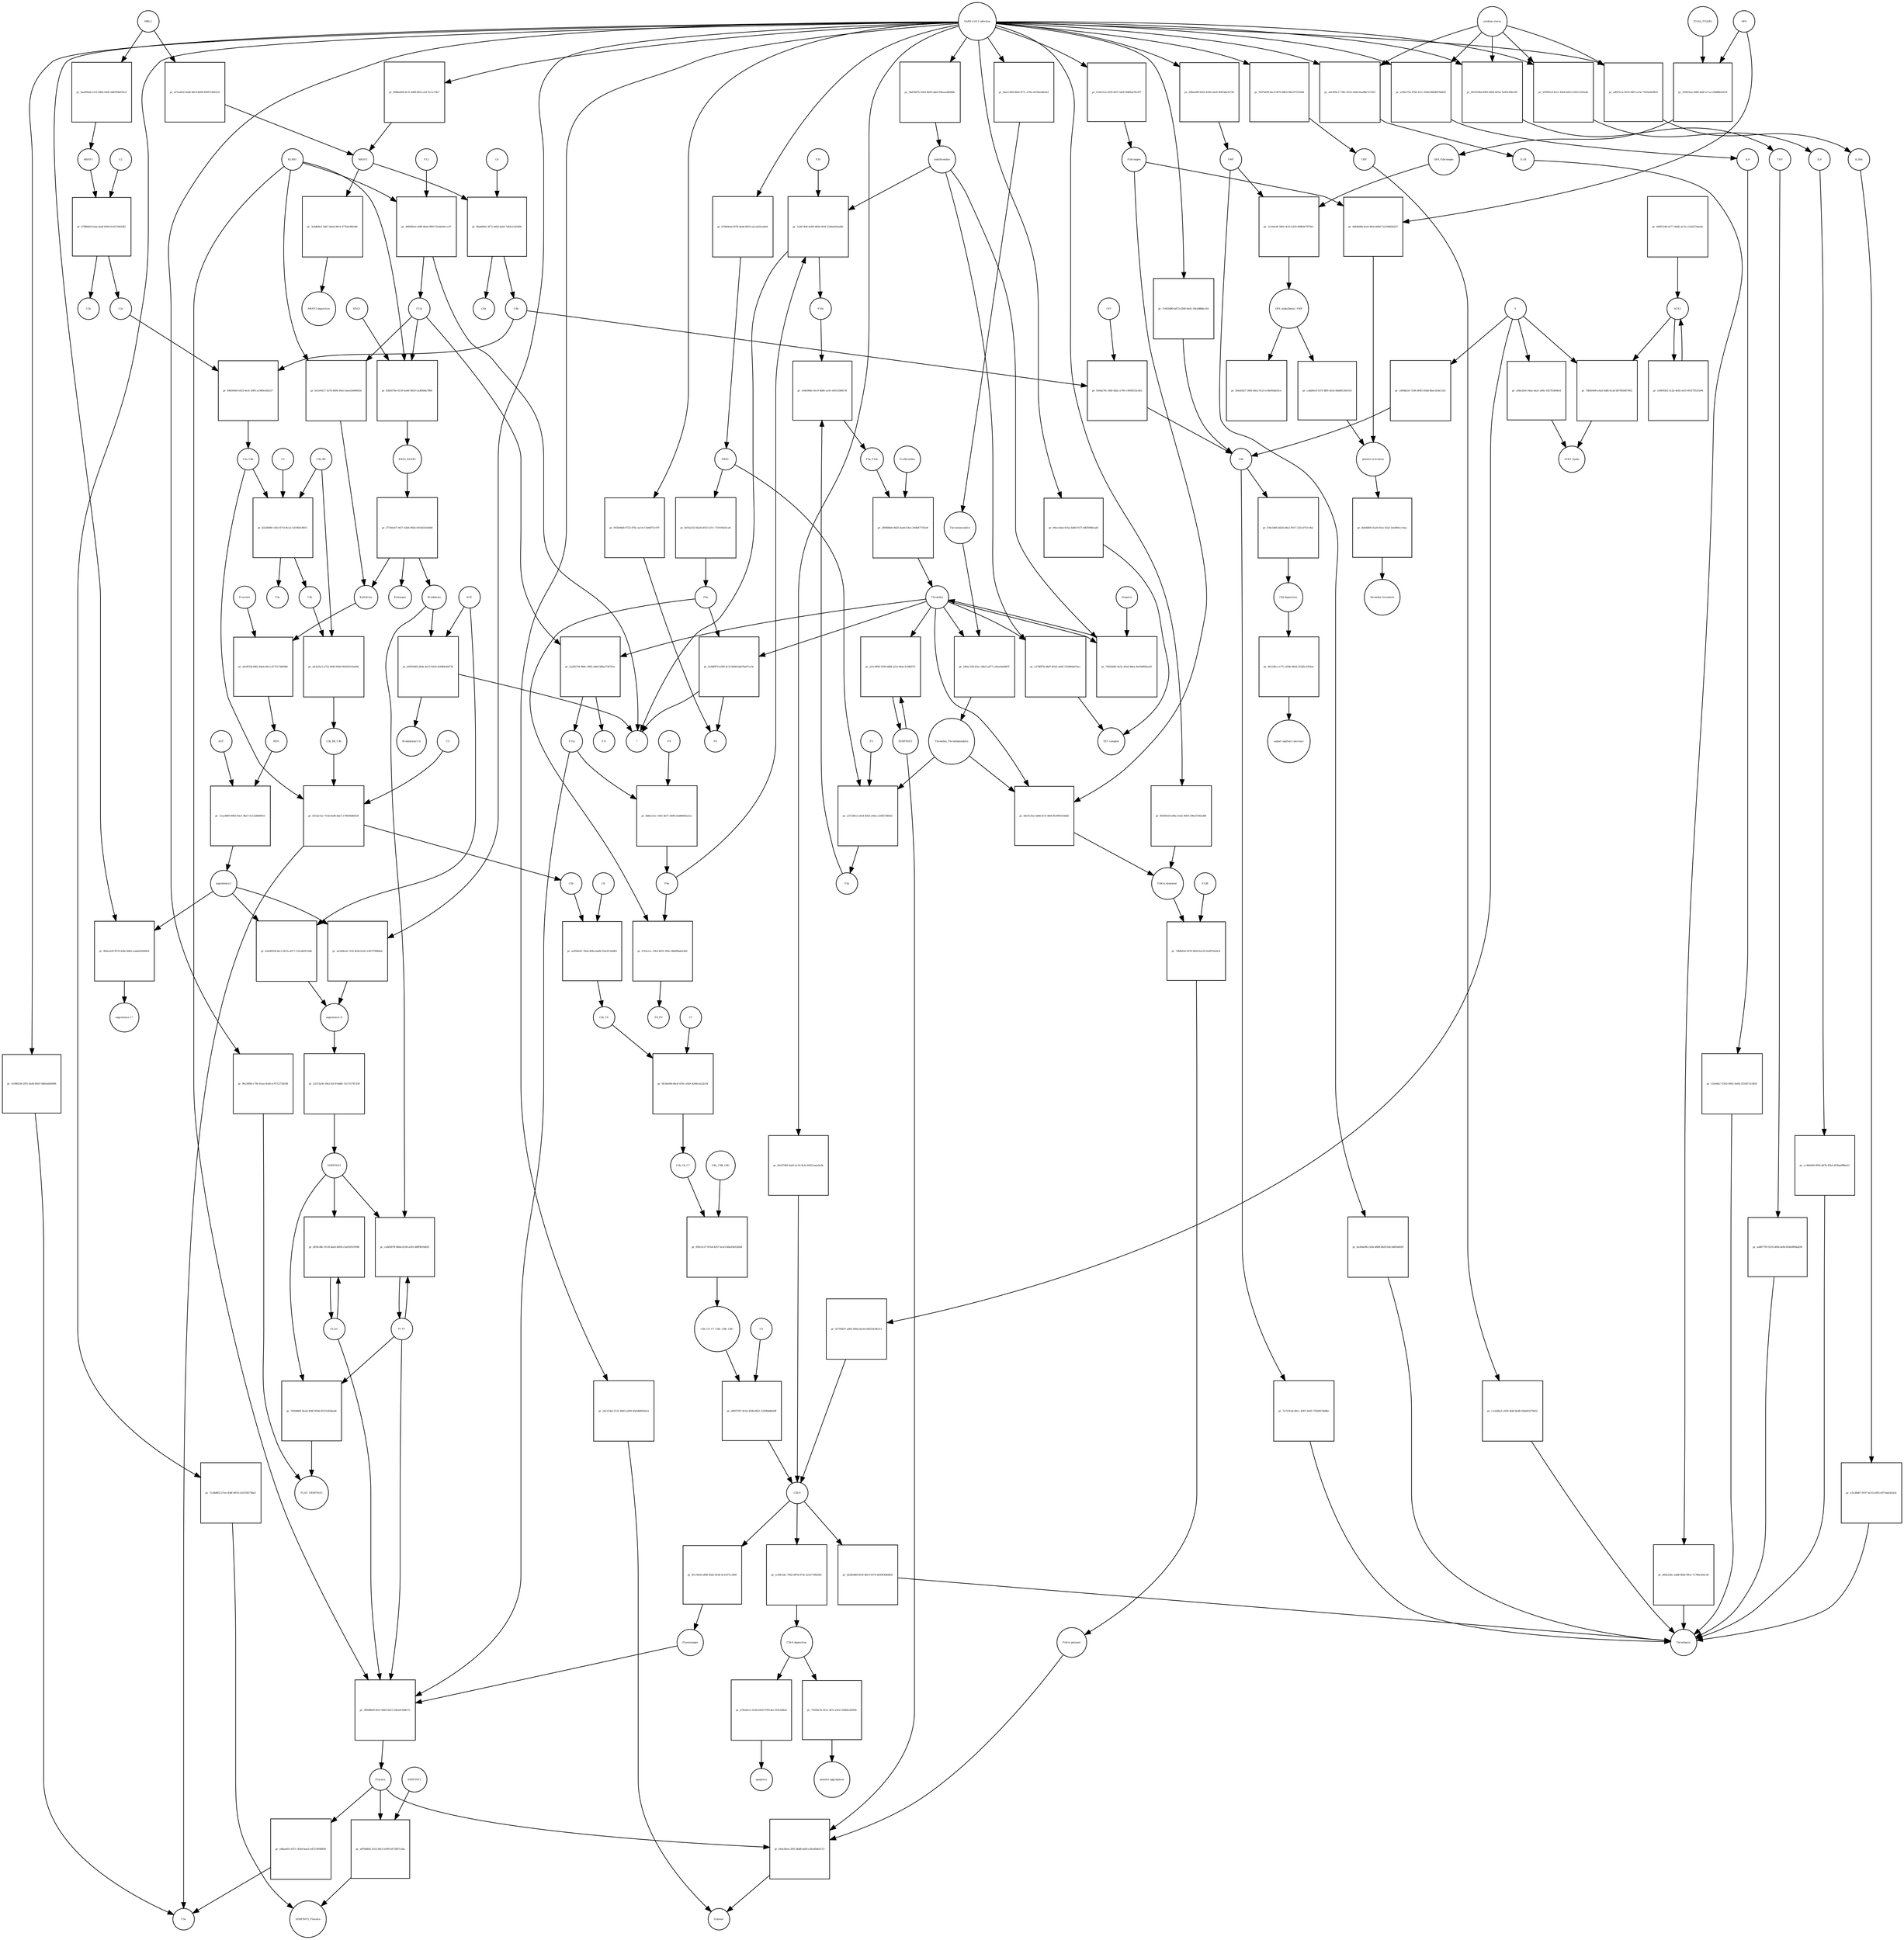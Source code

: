 strict digraph  {
C4b [annotation="", bipartite=0, cls=macromolecule, fontsize=4, label=C4b, shape=circle];
"pr_f9b50440-e033-4e3c-b9f5-a1980e3d5a57" [annotation="", bipartite=1, cls=process, fontsize=4, label="pr_f9b50440-e033-4e3c-b9f5-a1980e3d5a57", shape=square];
C2a [annotation="", bipartite=0, cls=macromolecule, fontsize=4, label=C2a, shape=circle];
C2a_C4b [annotation="", bipartite=0, cls=complex, fontsize=4, label=C2a_C4b, shape=circle];
C3b [annotation="", bipartite=0, cls=macromolecule, fontsize=4, label=C3b, shape=circle];
"pr_afcb25c2-a732-4645-8445-80293510a49d" [annotation="", bipartite=1, cls=process, fontsize=4, label="pr_afcb25c2-a732-4645-8445-80293510a49d", shape=square];
C3b_Bb [annotation="urn_miriam_pubmed_12440962|urn_miriam_brenda_3.4.21.47", bipartite=0, cls=complex, fontsize=4, label=C3b_Bb, shape=circle];
C3b_Bb_C3b [annotation="urn_miriam_pubmed_12440962|urn_miriam_brenda_34.4.21.47", bipartite=0, cls=complex, fontsize=4, label=C3b_Bb_C3b, shape=circle];
"pr_816da70c-f4fd-4d2a-a766-c4906555cd63" [annotation="", bipartite=1, cls=process, fontsize=4, label="pr_816da70c-f4fd-4d2a-a766-c4906555cd63", shape=square];
C4d [annotation="", bipartite=0, cls=macromolecule, fontsize=4, label=C4d, shape=circle];
CFI [annotation="urn_miriam_hgnc_HGNC%3A2771", bipartite=0, cls=macromolecule, fontsize=4, label=CFI, shape=circle];
"pr_93fe3d06-dd26-48e2-9917-232cd741c4b2" [annotation="", bipartite=1, cls=process, fontsize=4, label="pr_93fe3d06-dd26-48e2-9917-232cd741c4b2", shape=square];
"C4d deposition" [annotation="", bipartite=0, cls=phenotype, fontsize=4, label="C4d deposition", shape=circle];
"pr_40134fcc-e77c-454b-962d-255d5c035fea" [annotation="", bipartite=1, cls=process, fontsize=4, label="pr_40134fcc-e77c-454b-962d-255d5c035fea", shape=square];
"septal capillary necrosis" [annotation="", bipartite=0, cls=phenotype, fontsize=4, label="septal capillary necrosis", shape=circle];
"C5b-9" [annotation="", bipartite=0, cls=complex, fontsize=4, label="C5b-9", shape=circle];
"pr_ec94c5dc-7582-487d-873e-221e710929f2" [annotation="", bipartite=1, cls=process, fontsize=4, label="pr_ec94c5dc-7582-487d-873e-221e710929f2", shape=square];
"C5b-9 deposition" [annotation="", bipartite=0, cls=phenotype, fontsize=4, label="C5b-9 deposition", shape=circle];
"SARS-CoV-2 infection" [annotation=urn_miriam_taxonomy_2697049, bipartite=0, cls=phenotype, fontsize=4, label="SARS-CoV-2 infection", shape=circle];
"pr_892f9418-a96e-41de-8005-596c4740a388" [annotation="", bipartite=1, cls=process, fontsize=4, label="pr_892f9418-a96e-41de-8005-596c4740a388", shape=square];
"Fibrin monomer" [annotation="", bipartite=0, cls=macromolecule, fontsize=4, label="Fibrin monomer", shape=circle];
"pr_955b96b8-0723-47bc-ae14-11b64f72c07f" [annotation="", bipartite=1, cls=process, fontsize=4, label="pr_955b96b8-0723-47bc-ae14-11b64f72c07f", shape=square];
F8 [annotation="urn_miriam_hgnc_HGNC%3A3546", bipartite=0, cls=macromolecule, fontsize=4, label=F8, shape=circle];
"pr_3bd7b876-35d3-4b93-abe0-f8eaaa8bd68e" [annotation="", bipartite=1, cls=process, fontsize=4, label="pr_3bd7b876-35d3-4b93-abe0-f8eaaa8bd68e", shape=square];
Antithrombin [annotation="urn_miriam_hgnc_HGNC%3A775", bipartite=0, cls=macromolecule, fontsize=4, label=Antithrombin, shape=circle];
S [annotation="urn_miriam_uniprot_P0DTC2|urn_miriam_uniprot_P59594", bipartite=0, cls=macromolecule, fontsize=4, label=S, shape=circle];
"pr_a58e2fa0-34aa-4a2c-a86c-f927f5d94fed" [annotation="", bipartite=1, cls="omitted process", fontsize=4, label="pr_a58e2fa0-34aa-4a2c-a86c-f927f5d94fed", shape=square];
ACE2_Spike [annotation="", bipartite=0, cls=complex, fontsize=4, label=ACE2_Spike, shape=circle];
Bradykinin [annotation="urn_miriam_obo.chebi_CHEBI%3A3165", bipartite=0, cls=macromolecule, fontsize=4, label=Bradykinin, shape=circle];
"pr_b0305460-2bde-4e13-8d34-d184f4e8473b" [annotation="", bipartite=1, cls=process, fontsize=4, label="pr_b0305460-2bde-4e13-8d34-d184f4e8473b", shape=square];
"Bradykinin(1-5)" [annotation="", bipartite=0, cls=macromolecule, fontsize=4, label="Bradykinin(1-5)", shape=circle];
"?" [annotation="", bipartite=0, cls=macromolecule, fontsize=4, label="?", shape=circle];
ACE [annotation="urn_miriam_hgnc_HGNC%3A2707", bipartite=0, cls=macromolecule, fontsize=4, label=ACE, shape=circle];
ACE2 [annotation="urn_miriam_hgnc_HGNC%3A13557", bipartite=0, cls=macromolecule, fontsize=4, label=ACE2, shape=circle];
"pr_e36693b3-5c2b-4e82-a61f-69cf79531b94" [annotation="", bipartite=1, cls=process, fontsize=4, label="pr_e36693b3-5c2b-4e82-a61f-69cf79531b94", shape=square];
"pr_78b40406-a42d-4dfb-8c2d-b67983d67903" [annotation="", bipartite=1, cls=process, fontsize=4, label="pr_78b40406-a42d-4dfb-8c2d-b67983d67903", shape=square];
"pr_69097246-d177-4dd2-ae7a-c1e6237dae4a" [annotation="", bipartite=1, cls=process, fontsize=4, label="pr_69097246-d177-4dd2-ae7a-c1e6237dae4a", shape=square];
"angiotensin I" [annotation="urn_miriam_obo.chebi_CHEBI%3A2718", bipartite=0, cls="simple chemical", fontsize=4, label="angiotensin I", shape=circle];
"pr_8d5acb5f-f974-428e-8d9a-eabab39448e9" [annotation="", bipartite=1, cls=process, fontsize=4, label="pr_8d5acb5f-f974-428e-8d9a-eabab39448e9", shape=square];
"angiotensin I-7" [annotation="urn_miriam_obo.chebi_CHEBI%3A55438", bipartite=0, cls="simple chemical", fontsize=4, label="angiotensin I-7", shape=circle];
"pr_cd9d8a5e-7a96-4045-85dd-8becd1de135c" [annotation="", bipartite=1, cls=process, fontsize=4, label="pr_cd9d8a5e-7a96-4045-85dd-8becd1de135c", shape=square];
"pr_d2793837-a681-406a-be3d-e6b550c8b1e3" [annotation="", bipartite=1, cls=process, fontsize=4, label="pr_d2793837-a681-406a-be3d-e6b550c8b1e3", shape=square];
"pr_a78a42ce-523d-4420-9764-dec316c6d4a8" [annotation="", bipartite=1, cls=process, fontsize=4, label="pr_a78a42ce-523d-4420-9764-dec316c6d4a8", shape=square];
apoptosis [annotation="urn_miriam_obo.go_GO%3A0006915", bipartite=0, cls=phenotype, fontsize=4, label=apoptosis, shape=circle];
"pr_73028a76-912c-4f7e-a432-32bfba3ef85b" [annotation="", bipartite=1, cls=process, fontsize=4, label="pr_73028a76-912c-4f7e-a432-32bfba3ef85b", shape=square];
"platelet aggregation" [annotation="urn_miriam_obo.go_GO%3A0030168", bipartite=0, cls=phenotype, fontsize=4, label="platelet aggregation", shape=circle];
"pr_5837bef9-8ac4-4f76-98b3-98e337231bfd" [annotation="", bipartite=1, cls=process, fontsize=4, label="pr_5837bef9-8ac4-4f76-98b3-98e337231bfd", shape=square];
CRP [annotation="urn_miriam_hgnc_HGNC%3A2367", bipartite=0, cls=macromolecule, fontsize=4, label=CRP, shape=circle];
"pr_6086a469-bc31-4dfd-b81a-eb17ec1c19e7" [annotation="", bipartite=1, cls=process, fontsize=4, label="pr_6086a469-bc31-4dfd-b81a-eb17ec1c19e7", shape=square];
MASP2 [annotation=urn_miriam_hgnc_6902, bipartite=0, cls=macromolecule, fontsize=4, label=MASP2, shape=circle];
"pr_296ae96f-fad3-422b-a6e9-4f443da3a72b" [annotation="", bipartite=1, cls=process, fontsize=4, label="pr_296ae96f-fad3-422b-a6e9-4f443da3a72b", shape=square];
VWF [annotation="urn_miriam_hgnc_HGNC%3A12726", bipartite=0, cls=macromolecule, fontsize=4, label=VWF, shape=circle];
"pr_c1a5d6a3-c604-4fd0-8edb-02bb83379e02" [annotation="", bipartite=1, cls=process, fontsize=4, label="pr_c1a5d6a3-c604-4fd0-8edb-02bb83379e02", shape=square];
Thrombosis [annotation="urn_miriam_mesh_D013923|urn_miriam_mesh_D055806", bipartite=0, cls=phenotype, fontsize=4, label=Thrombosis, shape=circle];
"pr_be264e96-cb5b-48d9-8b29-b0c3d61b6029" [annotation="", bipartite=1, cls=process, fontsize=4, label="pr_be264e96-cb5b-48d9-8b29-b0c3d61b6029", shape=square];
"pr_b70b5bed-f678-4edd-8816-a2ca422ea0a8" [annotation="", bipartite=1, cls=process, fontsize=4, label="pr_b70b5bed-f678-4edd-8816-a2ca422ea0a8", shape=square];
PROC [annotation="urn_miriam_hgnc_HGNC%3A9451", bipartite=0, cls=macromolecule, fontsize=4, label=PROC, shape=circle];
"pr_7c603d90-bd73-4200-9a41-59cdd8b6ccfd" [annotation="", bipartite=1, cls=process, fontsize=4, label="pr_7c603d90-bd73-4200-9a41-59cdd8b6ccfd", shape=square];
Plasmin [annotation="urn_miriam_hgnc_HGNC%3A9051", bipartite=0, cls=macromolecule, fontsize=4, label=Plasmin, shape=circle];
"pr_a87b48d5-3315-4fe1-b199-fef728f7c2ba" [annotation="", bipartite=1, cls=process, fontsize=4, label="pr_a87b48d5-3315-4fe1-b199-fef728f7c2ba", shape=square];
SERPINF2 [annotation="urn_miriam_hgnc_HGNC%3A9075", bipartite=0, cls=macromolecule, fontsize=4, label=SERPINF2, shape=circle];
SERPINF2_Plasmin [annotation="", bipartite=0, cls=complex, fontsize=4, label=SERPINF2_Plasmin, shape=circle];
"pr_7c3dd852-27ee-456f-887d-cb167d5736a5" [annotation="", bipartite=1, cls=process, fontsize=4, label="pr_7c3dd852-27ee-456f-887d-cb167d5736a5", shape=square];
"pr_9ae1c694-86ef-477c-a76e-af334ed0eda2" [annotation="", bipartite=1, cls=process, fontsize=4, label="pr_9ae1c694-86ef-477c-a76e-af334ed0eda2", shape=square];
Thrombomodulin [annotation="urn_miriam_hgnc_HGNC%3A11784", bipartite=0, cls=macromolecule, fontsize=4, label=Thrombomodulin, shape=circle];
KLKB1 [annotation=urn_miriam_hgnc_6371, bipartite=0, cls=macromolecule, fontsize=4, label=KLKB1, shape=circle];
"pr_b31e9417-5e7b-4b9e-841e-8aea5d46683d" [annotation="", bipartite=1, cls=process, fontsize=4, label="pr_b31e9417-5e7b-4b9e-841e-8aea5d46683d", shape=square];
Kallikrein [annotation=urn_miriam_hgnc_6371, bipartite=0, cls=macromolecule, fontsize=4, label=Kallikrein, shape=circle];
F12a [annotation="urn_miriam_hgnc_HGNC%3A3530", bipartite=0, cls=macromolecule, fontsize=4, label=F12a, shape=circle];
"pr_06ece6eb-61ba-4dd0-91f7-0df3098b1afd" [annotation="", bipartite=1, cls=process, fontsize=4, label="pr_06ece6eb-61ba-4dd0-91f7-0df3098b1afd", shape=square];
"TAT complex" [annotation=urn_miriam_pubmed_22930518, bipartite=0, cls=complex, fontsize=4, label="TAT complex", shape=circle];
"pr_96c5ffb6-c79e-41ae-8cb0-a76712734168" [annotation="", bipartite=1, cls=process, fontsize=4, label="pr_96c5ffb6-c79e-41ae-8cb0-a76712734168", shape=square];
PLAT_SERPINE1 [annotation=urn_miriam_pubmed_22449964, bipartite=0, cls=complex, fontsize=4, label=PLAT_SERPINE1, shape=circle];
KNG1_KLKB1 [annotation=urn_miriam_pubmed_17598838, bipartite=0, cls=complex, fontsize=4, label=KNG1_KLKB1, shape=circle];
"pr_37356e47-0437-42b6-992b-6418d33e8d40" [annotation="", bipartite=1, cls=process, fontsize=4, label="pr_37356e47-0437-42b6-992b-6418d33e8d40", shape=square];
Kininogen [annotation="urn_miriam_hgnc_HGNC%3A6383", bipartite=0, cls=macromolecule, fontsize=4, label=Kininogen, shape=circle];
"pr_6b1070fd-3a65-4c14-9cfe-84321aaa0e2b" [annotation="", bipartite=1, cls=process, fontsize=4, label="pr_6b1070fd-3a65-4c14-9cfe-84321aaa0e2b", shape=square];
"pr_4199d538-1f01-4a49-80d7-8dfefabf9d96" [annotation="", bipartite=1, cls=process, fontsize=4, label="pr_4199d538-1f01-4a49-80d7-8dfefabf9d96", shape=square];
C5a [annotation="", bipartite=0, cls=macromolecule, fontsize=4, label=C5a, shape=circle];
PLAT [annotation="urn_miriam_hgnc_HGNC%3A9051", bipartite=0, cls=macromolecule, fontsize=4, label=PLAT, shape=circle];
"pr_ca9d3878-94bb-4238-a501-d6ff9029d2f1" [annotation="", bipartite=1, cls=process, fontsize=4, label="pr_ca9d3878-94bb-4238-a501-d6ff9029d2f1", shape=square];
SERPINE1 [annotation="urn_miriam_hgnc_HGNC%3A8593", bipartite=0, cls=macromolecule, fontsize=4, label=SERPINE1, shape=circle];
AGT [annotation="urn_miriam_hgnc_HGNC%3A333", bipartite=0, cls=macromolecule, fontsize=4, label=AGT, shape=circle];
"pr_11ac89f0-9965-46c1-9be7-0c122fb89431" [annotation="", bipartite=1, cls=process, fontsize=4, label="pr_11ac89f0-9965-46c1-9be7-0c122fb89431", shape=square];
REN [annotation="urn_miriam_hgnc_HGNC%3A9958", bipartite=0, cls=macromolecule, fontsize=4, label=REN, shape=circle];
C2 [annotation="urn_miriam_hgnc_HGNC%3A1248", bipartite=0, cls=macromolecule, fontsize=4, label=C2, shape=circle];
"pr_67886fd3-fa4a-4adf-8294-fe1673402df2" [annotation="", bipartite=1, cls=process, fontsize=4, label="pr_67886fd3-fa4a-4adf-8294-fe1673402df2", shape=square];
C2b [annotation="", bipartite=0, cls=macromolecule, fontsize=4, label=C2b, shape=circle];
MASP1 [annotation="urn_miriam_hgnc_HGNC%3A6901", bipartite=0, cls=macromolecule, fontsize=4, label=MASP1, shape=circle];
MBL2 [annotation=urn_miriam_hgnc_6902, bipartite=0, cls=macromolecule, fontsize=4, label=MBL2, shape=circle];
"pr_af7ea6e0-9a0b-4dc9-b694-f609718d5225" [annotation="", bipartite=1, cls=process, fontsize=4, label="pr_af7ea6e0-9a0b-4dc9-b694-f609718d5225", shape=square];
"pr_baa694ab-1a1f-44be-b4d1-bb81f0b676cd" [annotation="", bipartite=1, cls=process, fontsize=4, label="pr_baa694ab-1a1f-44be-b4d1-bb81f0b676cd", shape=square];
F10 [annotation="urn_miriam_hgnc_HGNC%3A3528", bipartite=0, cls=macromolecule, fontsize=4, label=F10, shape=circle];
"pr_1a9a74e6-6a89-482d-9e0f-21dbed24aa8b" [annotation="", bipartite=1, cls=process, fontsize=4, label="pr_1a9a74e6-6a89-482d-9e0f-21dbed24aa8b", shape=square];
F10a [annotation="urn_miriam_hgnc_HGNC%3A3528", bipartite=0, cls=macromolecule, fontsize=4, label=F10a, shape=circle];
F9a [annotation="", bipartite=0, cls=macromolecule, fontsize=4, label=F9a, shape=circle];
C3 [annotation="urn_miriam_hgnc_HGNC%3A1318", bipartite=0, cls=macromolecule, fontsize=4, label=C3, shape=circle];
"pr_822d0d8f-c0b3-4710-8ce2-1d196b14f011" [annotation="", bipartite=1, cls=process, fontsize=4, label="pr_822d0d8f-c0b3-4710-8ce2-1d196b14f011", shape=square];
C3a [annotation="", bipartite=0, cls=macromolecule, fontsize=4, label=C3a, shape=circle];
Prorenin [annotation="", bipartite=0, cls=macromolecule, fontsize=4, label=Prorenin, shape=circle];
"pr_a9cff33b-f662-44eb-86c2-d77517dd59b6" [annotation="", bipartite=1, cls=process, fontsize=4, label="pr_a9cff33b-f662-44eb-86c2-d77517dd59b6", shape=square];
F8a [annotation="urn_miriam_hgnc_HGNC%3A3546", bipartite=0, cls=macromolecule, fontsize=4, label=F8a, shape=circle];
"pr_b198f970-b390-4c1f-b008-bbb79a67ce3e" [annotation="", bipartite=1, cls=process, fontsize=4, label="pr_b198f970-b390-4c1f-b008-bbb79a67ce3e", shape=square];
Thrombin [annotation="urn_miriam_hgnc_HGNC%3A3535", bipartite=0, cls=macromolecule, fontsize=4, label=Thrombin, shape=circle];
"pr_76450082-9a3a-43e6-8dea-8e03df08aa29" [annotation="", bipartite=1, cls=process, fontsize=4, label="pr_76450082-9a3a-43e6-8dea-8e03df08aa29", shape=square];
Heparin [annotation="urn_miriam_pubmed_708377|urn_miriam_obo.chebi_CHEBI%3A28304", bipartite=0, cls="simple chemical", fontsize=4, label=Heparin, shape=circle];
"pr_b3ed0258-d2c2-407a-a017-131a4b507a8b" [annotation="", bipartite=1, cls=process, fontsize=4, label="pr_b3ed0258-d2c2-407a-a017-131a4b507a8b", shape=square];
"angiotensin II" [annotation="urn_miriam_obo.chebi_CHEBI%3A2718", bipartite=0, cls="simple chemical", fontsize=4, label="angiotensin II", shape=circle];
IL2RA [annotation="urn_miriam_hgnc_HGNC%3A6008", bipartite=0, cls=macromolecule, fontsize=4, label=IL2RA, shape=circle];
"pr_e3c38d67-9197-4c53-a9f3-e971bdcde5cb" [annotation="", bipartite=1, cls=process, fontsize=4, label="pr_e3c38d67-9197-4c53-a9f3-e971bdcde5cb", shape=square];
PLAU [annotation="", bipartite=0, cls=macromolecule, fontsize=4, label=PLAU, shape=circle];
"pr_df29cd8c-0118-4ab5-8d50-c0a550519598" [annotation="", bipartite=1, cls=process, fontsize=4, label="pr_df29cd8c-0118-4ab5-8d50-c0a550519598", shape=square];
F12 [annotation="urn_miriam_hgnc_HGNC%3A3530", bipartite=0, cls=macromolecule, fontsize=4, label=F12, shape=circle];
"pr_49f609a4-c468-40a0-9891-f5a8a64ccc97" [annotation="", bipartite=1, cls=process, fontsize=4, label="pr_49f609a4-c468-40a0-9891-f5a8a64ccc97", shape=square];
"pr_2a282794-9b6c-48f5-a9d4-9f8a2736761e" [annotation="", bipartite=1, cls=process, fontsize=4, label="pr_2a282794-9b6c-48f5-a9d4-9f8a2736761e", shape=square];
F11 [annotation="urn_miriam_hgnc_HGNC%3A3529", bipartite=0, cls=macromolecule, fontsize=4, label=F11, shape=circle];
F11a [annotation="urn_miriam_hgnc_HGNC%3A3529", bipartite=0, cls=macromolecule, fontsize=4, label=F11a, shape=circle];
C4 [annotation="", bipartite=0, cls=macromolecule, fontsize=4, label=C4, shape=circle];
"pr_9babf6b1-5f72-4d28-bafd-7a83ce245466" [annotation="", bipartite=1, cls=process, fontsize=4, label="pr_9babf6b1-5f72-4d28-bafd-7a83ce245466", shape=square];
C4a [annotation="", bipartite=0, cls=macromolecule, fontsize=4, label=C4a, shape=circle];
"pr_7d5098d1-8eab-494f-950d-81f21462bedd" [annotation="", bipartite=1, cls=process, fontsize=4, label="pr_7d5098d1-8eab-494f-950d-81f21462bedd", shape=square];
"pr_f1f3e1cc-13b3-4931-945c-8bb90ba814b5" [annotation="", bipartite=1, cls=process, fontsize=4, label="pr_f1f3e1cc-13b3-4931-945c-8bb90ba814b5", shape=square];
F8_F9 [annotation=urn_miriam_pubmed_22471307, bipartite=0, cls=complex, fontsize=4, label=F8_F9, shape=circle];
"pr_e64e9d4e-0ec9-4b8e-acfe-e603158fb74f" [annotation="", bipartite=1, cls=process, fontsize=4, label="pr_e64e9d4e-0ec9-4b8e-acfe-e603158fb74f", shape=square];
F5a [annotation="urn_miriam_hgnc_HGNC%3A3542", bipartite=0, cls=macromolecule, fontsize=4, label=F5a, shape=circle];
F5a_F10a [annotation=urn_miriam_pubmed_2303476, bipartite=0, cls=complex, fontsize=4, label=F5a_F10a, shape=circle];
F5 [annotation="urn_miriam_hgnc_HGNC%3A3541", bipartite=0, cls=macromolecule, fontsize=4, label=F5, shape=circle];
"pr_a37238c2-a9e4-4922-a94e-c25ff27d662e" [annotation="", bipartite=1, cls=process, fontsize=4, label="pr_a37238c2-a9e4-4922-a94e-c25ff27d662e", shape=square];
Thrombin_Thrombomodulin [annotation="urn_miriam_pubmed_6282863|urn_miriam_taxonomy_9986", bipartite=0, cls=complex, fontsize=4, label=Thrombin_Thrombomodulin, shape=circle];
SERPINH1 [annotation="urn_miriam_hgnc_HGNC%3A1546", bipartite=0, cls=macromolecule, fontsize=4, label=SERPINH1, shape=circle];
"pr_a21c9f96-5930-48bf-a21e-bbec3c94b572" [annotation="", bipartite=1, cls=process, fontsize=4, label="pr_a21c9f96-5930-48bf-a21e-bbec3c94b572", shape=square];
IL1B [annotation=urn_miriam_hgnc_5992, bipartite=0, cls=macromolecule, fontsize=4, label=IL1B, shape=circle];
"pr_d69a33bc-a4d8-4bfd-99ce-7c766e5e6c3d" [annotation="", bipartite=1, cls=process, fontsize=4, label="pr_d69a33bc-a4d8-4bfd-99ce-7c766e5e6c3d", shape=square];
IL6 [annotation=urn_miriam_hgnc_6018, bipartite=0, cls=macromolecule, fontsize=4, label=IL6, shape=circle];
"pr_c55e6dc7-f355-4661-8a6b-351467315816" [annotation="", bipartite=1, cls=process, fontsize=4, label="pr_c55e6dc7-f355-4661-8a6b-351467315816", shape=square];
TNF [annotation=urn_miriam_hgnc_11892, bipartite=0, cls=macromolecule, fontsize=4, label=TNF, shape=circle];
"pr_aa8077f9-5255-46f4-8efb-824e0894ad36" [annotation="", bipartite=1, cls=process, fontsize=4, label="pr_aa8077f9-5255-46f4-8efb-824e0894ad36", shape=square];
IL8 [annotation="urn_miriam_hgnc_HGNC%3A6025", bipartite=0, cls=macromolecule, fontsize=4, label=IL8, shape=circle];
"pr_cc4b4560-0f50-487b-95b3-855be6f8be23" [annotation="", bipartite=1, cls=process, fontsize=4, label="pr_cc4b4560-0f50-487b-95b3-855be6f8be23", shape=square];
Fibrinogen [annotation=urn_miriam_pubmed_19296670, bipartite=0, cls=complex, fontsize=4, label=Fibrinogen, shape=circle];
"pr_d627a35a-5d84-411f-840f-fb3960183dd5" [annotation="", bipartite=1, cls=process, fontsize=4, label="pr_d627a35a-5d84-411f-840f-fb3960183dd5", shape=square];
C5 [annotation="urn_miriam_hgnc_HGNC%3A1331", bipartite=0, cls=macromolecule, fontsize=4, label=C5, shape=circle];
"pr_b314a7ae-715d-4e08-bdc5-178500d6923f" [annotation="", bipartite=1, cls=process, fontsize=4, label="pr_b314a7ae-715d-4e08-bdc5-178500d6923f", shape=square];
C5b [annotation="", bipartite=0, cls=macromolecule, fontsize=4, label=C5b, shape=circle];
"pr_ee050e61-76e8-408a-ba66-f5dc815a6ffd" [annotation="", bipartite=1, cls=process, fontsize=4, label="pr_ee050e61-76e8-408a-ba66-f5dc815a6ffd", shape=square];
C6 [annotation="urn_miriam_hgnc_HGNC%3A1339", bipartite=0, cls=macromolecule, fontsize=4, label=C6, shape=circle];
C5b_C6 [annotation="", bipartite=0, cls=complex, fontsize=4, label=C5b_C6, shape=circle];
"pr_6fc8a046-8bc8-478c-a9a9-4268cea32c04" [annotation="", bipartite=1, cls=process, fontsize=4, label="pr_6fc8a046-8bc8-478c-a9a9-4268cea32c04", shape=square];
C7 [annotation="urn_miriam_hgnc_HGNC%3A1346", bipartite=0, cls=macromolecule, fontsize=4, label=C7, shape=circle];
C5b_C6_C7 [annotation=urn_miriam_pubmed_28630159, bipartite=0, cls=complex, fontsize=4, label=C5b_C6_C7, shape=circle];
"pr_850c5c27-87ed-4257-bc43-b6a45fd1b26d" [annotation="", bipartite=1, cls=process, fontsize=4, label="pr_850c5c27-87ed-4257-bc43-b6a45fd1b26d", shape=square];
C8A_C8B_C8G [annotation="", bipartite=0, cls=complex, fontsize=4, label=C8A_C8B_C8G, shape=circle];
C5b_C6_C7_C8A_C8B_C8G [annotation=urn_miriam_pubmed_28630159, bipartite=0, cls=complex, fontsize=4, label=C5b_C6_C7_C8A_C8B_C8G, shape=circle];
"pr_d06570f7-8c0a-450b-8821-5329bb88ebff" [annotation="", bipartite=1, cls=process, fontsize=4, label="pr_d06570f7-8c0a-450b-8821-5329bb88ebff", shape=square];
C9 [annotation="urn_miriam_hgnc_HGNC%3A1358", bipartite=0, cls=macromolecule, fontsize=4, label=C9, shape=circle];
"pr_ae548ea4-7216-4f2d-b1d5-23d73780bdaf" [annotation="", bipartite=1, cls=process, fontsize=4, label="pr_ae548ea4-7216-4f2d-b1d5-23d73780bdaf", shape=square];
"cytokine storm" [annotation=urn_miriam_pubmed_2504360, bipartite=0, cls=phenotype, fontsize=4, label="cytokine storm", shape=circle];
"pr_adc905c1-758c-4532-b24d-6aa88e7e7263" [annotation="", bipartite=1, cls=process, fontsize=4, label="pr_adc905c1-758c-4532-b24d-6aa88e7e7263", shape=square];
"pr_24c153af-5112-49d3-a929-45eb8d005dc4" [annotation="", bipartite=1, cls=process, fontsize=4, label="pr_24c153af-5112-49d3-a929-45eb8d005dc4", shape=square];
"D-dimer" [annotation=urn_miriam_pubmed_19008457, bipartite=0, cls=macromolecule, fontsize=4, label="D-dimer", shape=circle];
"pr_fc0e21a2-ef29-4437-b42f-b089a47bc0f7" [annotation="", bipartite=1, cls=process, fontsize=4, label="pr_fc0e21a2-ef29-4437-b42f-b089a47bc0f7", shape=square];
"pr_a292a752-47bf-411c-934d-860dbf7bb842" [annotation="", bipartite=1, cls=process, fontsize=4, label="pr_a292a752-47bf-411c-934d-860dbf7bb842", shape=square];
"pr_1059f5c8-9e11-42b4-b812-ef4312163a4e" [annotation="", bipartite=1, cls=process, fontsize=4, label="pr_1059f5c8-9e11-42b4-b812-ef4312163a4e", shape=square];
"pr_e4fd7a1a-5b70-44f3-a13e-7435a0d1ffa5" [annotation="", bipartite=1, cls=process, fontsize=4, label="pr_e4fd7a1a-5b70-44f3-a13e-7435a0d1ffa5", shape=square];
Plasminogen [annotation="urn_miriam_hgnc_HGNC%3A9071", bipartite=0, cls=macromolecule, fontsize=4, label=Plasminogen, shape=circle];
"pr_390d8b00-85cf-4843-b915-29ee9c9d4e72" [annotation="", bipartite=1, cls=process, fontsize=4, label="pr_390d8b00-85cf-4843-b915-29ee9c9d4e72", shape=square];
"pr_e278f87b-08d7-4016-a945-532984ab7bcc" [annotation="", bipartite=1, cls=process, fontsize=4, label="pr_e278f87b-08d7-4016-a945-532984ab7bcc", shape=square];
Prothrombin [annotation="urn_miriam_hgnc_HGNC%3A3535", bipartite=0, cls=macromolecule, fontsize=4, label=Prothrombin, shape=circle];
"pr_389d9bb0-4626-4a4d-b3ee-29db4771f5e8" [annotation="", bipartite=1, cls=process, fontsize=4, label="pr_389d9bb0-4626-4a4d-b3ee-29db4771f5e8", shape=square];
"pr_b935a553-8a56-4051-b37c-7191f4b35ca6" [annotation="", bipartite=1, cls=process, fontsize=4, label="pr_b935a553-8a56-4051-b37c-7191f4b35ca6", shape=square];
"pr_23373a56-59a3-45c9-bdd4-7a5731787336" [annotation="", bipartite=1, cls=process, fontsize=4, label="pr_23373a56-59a3-45c9-bdd4-7a5731787336", shape=square];
"pr_180ac33b-62ec-4da5-a877-cd5ee0a0887f" [annotation="", bipartite=1, cls=process, fontsize=4, label="pr_180ac33b-62ec-4da5-a877-cd5ee0a0887f", shape=square];
F9 [annotation="urn_miriam_hgnc_HGNC%3A35531", bipartite=0, cls=macromolecule, fontsize=4, label=F9, shape=circle];
"pr_db8ce12c-19b1-4b71-b496-d3d8964fa21a" [annotation="", bipartite=1, cls=process, fontsize=4, label="pr_db8ce12c-19b1-4b71-b496-d3d8964fa21a", shape=square];
"pr_83b507be-8139-4a46-9830-cb36fbda79b9" [annotation="", bipartite=1, cls=process, fontsize=4, label="pr_83b507be-8139-4a46-9830-cb36fbda79b9", shape=square];
KNG1 [annotation="urn_miriam_hgnc.symbol_6383", bipartite=0, cls=macromolecule, fontsize=4, label=KNG1, shape=circle];
"pr_3e8db9e2-3bb7-4dad-96c0-477b4c8fb3d0" [annotation="", bipartite=1, cls=process, fontsize=4, label="pr_3e8db9e2-3bb7-4dad-96c0-477b4c8fb3d0", shape=square];
"MASP2 deposition" [annotation="", bipartite=0, cls=phenotype, fontsize=4, label="MASP2 deposition", shape=circle];
"pr_7a710144-d0cc-4381-9a05-725b8374b8bc" [annotation="", bipartite=1, cls=process, fontsize=4, label="pr_7a710144-d0cc-4381-9a05-725b8374b8bc", shape=square];
"pr_ffcc9dcb-ef88-45d2-9e3d-4c15071c2f60" [annotation="", bipartite=1, cls=process, fontsize=4, label="pr_ffcc9dcb-ef88-45d2-9e3d-4c15071c2f60", shape=square];
"pr_d23b5689-6f18-46c9-9574-d439f3640826" [annotation="", bipartite=1, cls=process, fontsize=4, label="pr_d23b5689-6f18-46c9-9574-d439f3640826", shape=square];
"pr_a4bae651-627c-45e6-bae5-ed7219f40894" [annotation="", bipartite=1, cls=process, fontsize=4, label="pr_a4bae651-627c-45e6-bae5-ed7219f40894", shape=square];
"pr_4033194d-8583-449a-b01d-7a6f3c89e530" [annotation="", bipartite=1, cls=process, fontsize=4, label="pr_4033194d-8583-449a-b01d-7a6f3c89e530", shape=square];
"pr_7dbfbf2d-9376-4830-b3c8-f2af876af4c4" [annotation="", bipartite=1, cls=process, fontsize=4, label="pr_7dbfbf2d-9376-4830-b3c8-f2af876af4c4", shape=square];
"Fibrin polymer" [annotation="", bipartite=0, cls=macromolecule, fontsize=4, label="Fibrin polymer", shape=circle];
F13B [annotation="", bipartite=0, cls=macromolecule, fontsize=4, label=F13B, shape=circle];
"pr_b43c85ee-2f61-4bd6-bef8-e3bc80de5113" [annotation="", bipartite=1, cls=process, fontsize=4, label="pr_b43c85ee-2f61-4bd6-bef8-e3bc80de5113", shape=square];
GP6_alpha2beta1_VWF [annotation="", bipartite=0, cls=complex, fontsize=4, label=GP6_alpha2beta1_VWF, shape=circle];
"pr_50a45427-30fb-44e2-9c23-e34e60da05ce" [annotation="", bipartite=1, cls="omitted process", fontsize=4, label="pr_50a45427-30fb-44e2-9c23-e34e60da05ce", shape=square];
"pr_cabd0e3f-037f-4ff9-a03a-8dd48156c610" [annotation="", bipartite=1, cls=process, fontsize=4, label="pr_cabd0e3f-037f-4ff9-a03a-8dd48156c610", shape=square];
"platelet activation" [annotation="urn_miriam_obo.go_GO%3A0030168", bipartite=0, cls=phenotype, fontsize=4, label="platelet activation", shape=circle];
"pr_8eb4bf00-faa8-45ee-92af-3ee8841cc6aa" [annotation="", bipartite=1, cls=process, fontsize=4, label="pr_8eb4bf00-faa8-45ee-92af-3ee8841cc6aa", shape=square];
"thrombus formation" [annotation="", bipartite=0, cls=phenotype, fontsize=4, label="thrombus formation", shape=circle];
"pr_8d64fddb-fee8-4feb-8d00-7a53d9d2b247" [annotation="", bipartite=1, cls=process, fontsize=4, label="pr_8d64fddb-fee8-4feb-8d00-7a53d9d2b247", shape=square];
GP6 [annotation=urn_miriam_hgnc_14388, bipartite=0, cls=macromolecule, fontsize=4, label=GP6, shape=circle];
"pr_259fcbea-9ddf-4abf-a7ca-e30d8bb16cf4" [annotation="", bipartite=1, cls=process, fontsize=4, label="pr_259fcbea-9ddf-4abf-a7ca-e30d8bb16cf4", shape=square];
ITGA2_ITGAB1 [annotation="urn_miriam_intact_EBI-16428357", bipartite=0, cls=complex, fontsize=4, label=ITGA2_ITGAB1, shape=circle];
GP6_Fibrinogen [annotation="", bipartite=0, cls=complex, fontsize=4, label=GP6_Fibrinogen, shape=circle];
"pr_1e16ee4f-5801-4cf2-b320-8698267979e1" [annotation="", bipartite=1, cls=process, fontsize=4, label="pr_1e16ee4f-5801-4cf2-b320-8698267979e1", shape=square];
C4b -> "pr_f9b50440-e033-4e3c-b9f5-a1980e3d5a57"  [annotation="", interaction_type=consumption];
C4b -> "pr_816da70c-f4fd-4d2a-a766-c4906555cd63"  [annotation="", interaction_type=consumption];
"pr_f9b50440-e033-4e3c-b9f5-a1980e3d5a57" -> C2a_C4b  [annotation="", interaction_type=production];
C2a -> "pr_f9b50440-e033-4e3c-b9f5-a1980e3d5a57"  [annotation="", interaction_type=consumption];
C2a_C4b -> "pr_822d0d8f-c0b3-4710-8ce2-1d196b14f011"  [annotation=urn_miriam_pubmed_12440962, interaction_type=catalysis];
C2a_C4b -> "pr_b314a7ae-715d-4e08-bdc5-178500d6923f"  [annotation=urn_miriam_pubmed_28630159, interaction_type=catalysis];
C3b -> "pr_afcb25c2-a732-4645-8445-80293510a49d"  [annotation="", interaction_type=consumption];
"pr_afcb25c2-a732-4645-8445-80293510a49d" -> C3b_Bb_C3b  [annotation="", interaction_type=production];
C3b_Bb -> "pr_afcb25c2-a732-4645-8445-80293510a49d"  [annotation="", interaction_type=consumption];
C3b_Bb -> "pr_822d0d8f-c0b3-4710-8ce2-1d196b14f011"  [annotation=urn_miriam_pubmed_12440962, interaction_type=catalysis];
C3b_Bb_C3b -> "pr_b314a7ae-715d-4e08-bdc5-178500d6923f"  [annotation=urn_miriam_pubmed_28630159, interaction_type=catalysis];
"pr_816da70c-f4fd-4d2a-a766-c4906555cd63" -> C4d  [annotation="", interaction_type=production];
C4d -> "pr_93fe3d06-dd26-48e2-9917-232cd741c4b2"  [annotation="", interaction_type=consumption];
C4d -> "pr_7a710144-d0cc-4381-9a05-725b8374b8bc"  [annotation="", interaction_type=consumption];
CFI -> "pr_816da70c-f4fd-4d2a-a766-c4906555cd63"  [annotation=urn_miriam_pubmed_19362461, interaction_type=catalysis];
"pr_93fe3d06-dd26-48e2-9917-232cd741c4b2" -> "C4d deposition"  [annotation="", interaction_type=production];
"C4d deposition" -> "pr_40134fcc-e77c-454b-962d-255d5c035fea"  [annotation="", interaction_type=consumption];
"pr_40134fcc-e77c-454b-962d-255d5c035fea" -> "septal capillary necrosis"  [annotation="", interaction_type=production];
"C5b-9" -> "pr_ec94c5dc-7582-487d-873e-221e710929f2"  [annotation="", interaction_type=consumption];
"C5b-9" -> "pr_ffcc9dcb-ef88-45d2-9e3d-4c15071c2f60"  [annotation="", interaction_type=consumption];
"C5b-9" -> "pr_d23b5689-6f18-46c9-9574-d439f3640826"  [annotation="", interaction_type=consumption];
"pr_ec94c5dc-7582-487d-873e-221e710929f2" -> "C5b-9 deposition"  [annotation="", interaction_type=production];
"C5b-9 deposition" -> "pr_a78a42ce-523d-4420-9764-dec316c6d4a8"  [annotation="", interaction_type=consumption];
"C5b-9 deposition" -> "pr_73028a76-912c-4f7e-a432-32bfba3ef85b"  [annotation="", interaction_type=consumption];
"SARS-CoV-2 infection" -> "pr_892f9418-a96e-41de-8005-596c4740a388"  [annotation="", interaction_type=consumption];
"SARS-CoV-2 infection" -> "pr_955b96b8-0723-47bc-ae14-11b64f72c07f"  [annotation="", interaction_type=consumption];
"SARS-CoV-2 infection" -> "pr_3bd7b876-35d3-4b93-abe0-f8eaaa8bd68e"  [annotation="", interaction_type=consumption];
"SARS-CoV-2 infection" -> "pr_8d5acb5f-f974-428e-8d9a-eabab39448e9"  [annotation=urn_miriam_pubmed_23392115, interaction_type=inhibition];
"SARS-CoV-2 infection" -> "pr_5837bef9-8ac4-4f76-98b3-98e337231bfd"  [annotation="", interaction_type=consumption];
"SARS-CoV-2 infection" -> "pr_6086a469-bc31-4dfd-b81a-eb17ec1c19e7"  [annotation="", interaction_type=consumption];
"SARS-CoV-2 infection" -> "pr_296ae96f-fad3-422b-a6e9-4f443da3a72b"  [annotation="", interaction_type=consumption];
"SARS-CoV-2 infection" -> "pr_b70b5bed-f678-4edd-8816-a2ca422ea0a8"  [annotation="", interaction_type=consumption];
"SARS-CoV-2 infection" -> "pr_7c603d90-bd73-4200-9a41-59cdd8b6ccfd"  [annotation="", interaction_type=consumption];
"SARS-CoV-2 infection" -> "pr_7c3dd852-27ee-456f-887d-cb167d5736a5"  [annotation="", interaction_type=consumption];
"SARS-CoV-2 infection" -> "pr_9ae1c694-86ef-477c-a76e-af334ed0eda2"  [annotation="", interaction_type=consumption];
"SARS-CoV-2 infection" -> "pr_06ece6eb-61ba-4dd0-91f7-0df3098b1afd"  [annotation="", interaction_type=consumption];
"SARS-CoV-2 infection" -> "pr_96c5ffb6-c79e-41ae-8cb0-a76712734168"  [annotation="", interaction_type=consumption];
"SARS-CoV-2 infection" -> "pr_6b1070fd-3a65-4c14-9cfe-84321aaa0e2b"  [annotation="", interaction_type=consumption];
"SARS-CoV-2 infection" -> "pr_4199d538-1f01-4a49-80d7-8dfefabf9d96"  [annotation="", interaction_type=consumption];
"SARS-CoV-2 infection" -> "pr_ae548ea4-7216-4f2d-b1d5-23d73780bdaf"  [annotation=urn_miriam_pubmed_32048163, interaction_type=catalysis];
"SARS-CoV-2 infection" -> "pr_adc905c1-758c-4532-b24d-6aa88e7e7263"  [annotation=urn_miriam_pubmed_32171193, interaction_type=stimulation];
"SARS-CoV-2 infection" -> "pr_24c153af-5112-49d3-a929-45eb8d005dc4"  [annotation="", interaction_type=consumption];
"SARS-CoV-2 infection" -> "pr_fc0e21a2-ef29-4437-b42f-b089a47bc0f7"  [annotation="", interaction_type=consumption];
"SARS-CoV-2 infection" -> "pr_a292a752-47bf-411c-934d-860dbf7bb842"  [annotation=urn_miriam_pubmed_32286245, interaction_type=stimulation];
"SARS-CoV-2 infection" -> "pr_1059f5c8-9e11-42b4-b812-ef4312163a4e"  [annotation=urn_miriam_pubmed_32286245, interaction_type=stimulation];
"SARS-CoV-2 infection" -> "pr_e4fd7a1a-5b70-44f3-a13e-7435a0d1ffa5"  [annotation=urn_miriam_pubmed_32286245, interaction_type=stimulation];
"SARS-CoV-2 infection" -> "pr_4033194d-8583-449a-b01d-7a6f3c89e530"  [annotation=urn_miriam_pubmed_32504360, interaction_type=stimulation];
"pr_892f9418-a96e-41de-8005-596c4740a388" -> "Fibrin monomer"  [annotation="", interaction_type=production];
"Fibrin monomer" -> "pr_7dbfbf2d-9376-4830-b3c8-f2af876af4c4"  [annotation="", interaction_type=consumption];
"pr_955b96b8-0723-47bc-ae14-11b64f72c07f" -> F8  [annotation="", interaction_type=production];
"pr_3bd7b876-35d3-4b93-abe0-f8eaaa8bd68e" -> Antithrombin  [annotation="", interaction_type=production];
Antithrombin -> "pr_1a9a74e6-6a89-482d-9e0f-21dbed24aa8b"  [annotation="urn_miriam_pubmed_11551226|urn_miriam_pubmed_15853774", interaction_type=inhibition];
Antithrombin -> "pr_76450082-9a3a-43e6-8dea-8e03df08aa29"  [annotation=urn_miriam_pubmed_15853774, interaction_type=inhibition];
Antithrombin -> "pr_e278f87b-08d7-4016-a945-532984ab7bcc"  [annotation="", interaction_type=consumption];
S -> "pr_a58e2fa0-34aa-4a2c-a86c-f927f5d94fed"  [annotation="", interaction_type=consumption];
S -> "pr_78b40406-a42d-4dfb-8c2d-b67983d67903"  [annotation="", interaction_type=consumption];
S -> "pr_cd9d8a5e-7a96-4045-85dd-8becd1de135c"  [annotation="", interaction_type=consumption];
S -> "pr_d2793837-a681-406a-be3d-e6b550c8b1e3"  [annotation="", interaction_type=consumption];
"pr_a58e2fa0-34aa-4a2c-a86c-f927f5d94fed" -> ACE2_Spike  [annotation="", interaction_type=production];
Bradykinin -> "pr_b0305460-2bde-4e13-8d34-d184f4e8473b"  [annotation="", interaction_type=consumption];
Bradykinin -> "pr_ca9d3878-94bb-4238-a501-d6ff9029d2f1"  [annotation="urn_miriam_pubmed_10373228|urn_miriam_pubmed_2769655", interaction_type=catalysis];
"pr_b0305460-2bde-4e13-8d34-d184f4e8473b" -> "Bradykinin(1-5)"  [annotation="", interaction_type=production];
"pr_b0305460-2bde-4e13-8d34-d184f4e8473b" -> "?"  [annotation="", interaction_type=production];
ACE -> "pr_b0305460-2bde-4e13-8d34-d184f4e8473b"  [annotation=urn_miriam_pubmed_10969042, interaction_type=catalysis];
ACE -> "pr_b3ed0258-d2c2-407a-a017-131a4b507a8b"  [annotation="urn_miriam_taxonomy_9606|urn_miriam_pubmed_190881|urn_miriam_pubmed_10969042", interaction_type=catalysis];
ACE2 -> "pr_e36693b3-5c2b-4e82-a61f-69cf79531b94"  [annotation="", interaction_type=consumption];
ACE2 -> "pr_78b40406-a42d-4dfb-8c2d-b67983d67903"  [annotation="", interaction_type=consumption];
"pr_e36693b3-5c2b-4e82-a61f-69cf79531b94" -> ACE2  [annotation="", interaction_type=production];
"pr_78b40406-a42d-4dfb-8c2d-b67983d67903" -> ACE2_Spike  [annotation="", interaction_type=production];
"pr_69097246-d177-4dd2-ae7a-c1e6237dae4a" -> ACE2  [annotation="", interaction_type=production];
"angiotensin I" -> "pr_8d5acb5f-f974-428e-8d9a-eabab39448e9"  [annotation="", interaction_type=consumption];
"angiotensin I" -> "pr_b3ed0258-d2c2-407a-a017-131a4b507a8b"  [annotation="", interaction_type=consumption];
"angiotensin I" -> "pr_ae548ea4-7216-4f2d-b1d5-23d73780bdaf"  [annotation="", interaction_type=consumption];
"pr_8d5acb5f-f974-428e-8d9a-eabab39448e9" -> "angiotensin I-7"  [annotation="", interaction_type=production];
"pr_cd9d8a5e-7a96-4045-85dd-8becd1de135c" -> C4d  [annotation="", interaction_type=production];
"pr_d2793837-a681-406a-be3d-e6b550c8b1e3" -> "C5b-9"  [annotation="", interaction_type=production];
"pr_a78a42ce-523d-4420-9764-dec316c6d4a8" -> apoptosis  [annotation="", interaction_type=production];
"pr_73028a76-912c-4f7e-a432-32bfba3ef85b" -> "platelet aggregation"  [annotation="", interaction_type=production];
"pr_5837bef9-8ac4-4f76-98b3-98e337231bfd" -> CRP  [annotation="", interaction_type=production];
CRP -> "pr_c1a5d6a3-c604-4fd0-8edb-02bb83379e02"  [annotation="", interaction_type=consumption];
"pr_6086a469-bc31-4dfd-b81a-eb17ec1c19e7" -> MASP2  [annotation="", interaction_type=production];
MASP2 -> "pr_9babf6b1-5f72-4d28-bafd-7a83ce245466"  [annotation=urn_miriam_pubmed_21664989, interaction_type=catalysis];
MASP2 -> "pr_3e8db9e2-3bb7-4dad-96c0-477b4c8fb3d0"  [annotation="", interaction_type=consumption];
"pr_296ae96f-fad3-422b-a6e9-4f443da3a72b" -> VWF  [annotation="", interaction_type=production];
VWF -> "pr_be264e96-cb5b-48d9-8b29-b0c3d61b6029"  [annotation="", interaction_type=consumption];
VWF -> "pr_1e16ee4f-5801-4cf2-b320-8698267979e1"  [annotation="", interaction_type=consumption];
"pr_c1a5d6a3-c604-4fd0-8edb-02bb83379e02" -> Thrombosis  [annotation="", interaction_type=production];
"pr_be264e96-cb5b-48d9-8b29-b0c3d61b6029" -> Thrombosis  [annotation="", interaction_type=production];
"pr_b70b5bed-f678-4edd-8816-a2ca422ea0a8" -> PROC  [annotation="", interaction_type=production];
PROC -> "pr_a37238c2-a9e4-4922-a94e-c25ff27d662e"  [annotation="urn_miriam_pubmed_6282863|urn_miriam_pubmed_6572921|urn_miriam_pubmed_2322551", interaction_type=inhibition];
PROC -> "pr_b935a553-8a56-4051-b37c-7191f4b35ca6"  [annotation="", interaction_type=consumption];
"pr_7c603d90-bd73-4200-9a41-59cdd8b6ccfd" -> C4d  [annotation="", interaction_type=production];
Plasmin -> "pr_a87b48d5-3315-4fe1-b199-fef728f7c2ba"  [annotation="", interaction_type=consumption];
Plasmin -> "pr_a4bae651-627c-45e6-bae5-ed7219f40894"  [annotation="", interaction_type=consumption];
Plasmin -> "pr_b43c85ee-2f61-4bd6-bef8-e3bc80de5113"  [annotation="urn_miriam_pubmed_29096812|urn_miriam_pubmed_10574983", interaction_type=catalysis];
"pr_a87b48d5-3315-4fe1-b199-fef728f7c2ba" -> SERPINF2_Plasmin  [annotation="", interaction_type=production];
SERPINF2 -> "pr_a87b48d5-3315-4fe1-b199-fef728f7c2ba"  [annotation="", interaction_type=consumption];
"pr_7c3dd852-27ee-456f-887d-cb167d5736a5" -> SERPINF2_Plasmin  [annotation="", interaction_type=production];
"pr_9ae1c694-86ef-477c-a76e-af334ed0eda2" -> Thrombomodulin  [annotation="", interaction_type=production];
Thrombomodulin -> "pr_180ac33b-62ec-4da5-a877-cd5ee0a0887f"  [annotation="", interaction_type=consumption];
KLKB1 -> "pr_b31e9417-5e7b-4b9e-841e-8aea5d46683d"  [annotation="", interaction_type=consumption];
KLKB1 -> "pr_49f609a4-c468-40a0-9891-f5a8a64ccc97"  [annotation=urn_miriam_pubmed_21304106, interaction_type=catalysis];
KLKB1 -> "pr_390d8b00-85cf-4843-b915-29ee9c9d4e72"  [annotation=urn_miriam_pubmed_3850647, interaction_type=catalysis];
KLKB1 -> "pr_83b507be-8139-4a46-9830-cb36fbda79b9"  [annotation="", interaction_type=consumption];
"pr_b31e9417-5e7b-4b9e-841e-8aea5d46683d" -> Kallikrein  [annotation="", interaction_type=production];
Kallikrein -> "pr_a9cff33b-f662-44eb-86c2-d77517dd59b6"  [annotation=urn_miriam_pubmed_12793984, interaction_type=catalysis];
F12a -> "pr_b31e9417-5e7b-4b9e-841e-8aea5d46683d"  [annotation=urn_miriam_pubmed_21304106, interaction_type=catalysis];
F12a -> "pr_2a282794-9b6c-48f5-a9d4-9f8a2736761e"  [annotation="", interaction_type=consumption];
F12a -> "pr_83b507be-8139-4a46-9830-cb36fbda79b9"  [annotation=urn_miriam_pubmed_7944388, interaction_type=catalysis];
"pr_06ece6eb-61ba-4dd0-91f7-0df3098b1afd" -> "TAT complex"  [annotation="", interaction_type=production];
"pr_96c5ffb6-c79e-41ae-8cb0-a76712734168" -> PLAT_SERPINE1  [annotation="", interaction_type=production];
KNG1_KLKB1 -> "pr_37356e47-0437-42b6-992b-6418d33e8d40"  [annotation=urn_miriam_isbn_9781482204049, interaction_type=catalysis];
"pr_37356e47-0437-42b6-992b-6418d33e8d40" -> Kininogen  [annotation="", interaction_type=production];
"pr_37356e47-0437-42b6-992b-6418d33e8d40" -> Bradykinin  [annotation="", interaction_type=production];
"pr_37356e47-0437-42b6-992b-6418d33e8d40" -> Kallikrein  [annotation="", interaction_type=production];
"pr_6b1070fd-3a65-4c14-9cfe-84321aaa0e2b" -> "C5b-9"  [annotation="", interaction_type=production];
"pr_4199d538-1f01-4a49-80d7-8dfefabf9d96" -> C5a  [annotation="", interaction_type=production];
PLAT -> "pr_ca9d3878-94bb-4238-a501-d6ff9029d2f1"  [annotation="", interaction_type=consumption];
PLAT -> "pr_7d5098d1-8eab-494f-950d-81f21462bedd"  [annotation="", interaction_type=consumption];
PLAT -> "pr_390d8b00-85cf-4843-b915-29ee9c9d4e72"  [annotation=urn_miriam_pubmed_3850647, interaction_type=catalysis];
"pr_ca9d3878-94bb-4238-a501-d6ff9029d2f1" -> PLAT  [annotation="", interaction_type=production];
SERPINE1 -> "pr_ca9d3878-94bb-4238-a501-d6ff9029d2f1"  [annotation="urn_miriam_pubmed_10373228|urn_miriam_pubmed_2769655", interaction_type=inhibition];
SERPINE1 -> "pr_df29cd8c-0118-4ab5-8d50-c0a550519598"  [annotation=urn_miriam_pubmed_21199867, interaction_type=inhibition];
SERPINE1 -> "pr_7d5098d1-8eab-494f-950d-81f21462bedd"  [annotation="", interaction_type=consumption];
AGT -> "pr_11ac89f0-9965-46c1-9be7-0c122fb89431"  [annotation="", interaction_type=consumption];
"pr_11ac89f0-9965-46c1-9be7-0c122fb89431" -> "angiotensin I"  [annotation="", interaction_type=production];
REN -> "pr_11ac89f0-9965-46c1-9be7-0c122fb89431"  [annotation="urn_miriam_pubmed_10585461|urn_miriam_pubmed_30934934|urn_miriam_pubmed_6172448|urn_miriam_taxonomy_9606", interaction_type=catalysis];
C2 -> "pr_67886fd3-fa4a-4adf-8294-fe1673402df2"  [annotation="", interaction_type=consumption];
"pr_67886fd3-fa4a-4adf-8294-fe1673402df2" -> C2a  [annotation="", interaction_type=production];
"pr_67886fd3-fa4a-4adf-8294-fe1673402df2" -> C2b  [annotation="", interaction_type=production];
MASP1 -> "pr_67886fd3-fa4a-4adf-8294-fe1673402df2"  [annotation=urn_miriam_pubmed_10946292, interaction_type=catalysis];
MBL2 -> "pr_af7ea6e0-9a0b-4dc9-b694-f609718d5225"  [annotation="", interaction_type=consumption];
MBL2 -> "pr_baa694ab-1a1f-44be-b4d1-bb81f0b676cd"  [annotation="", interaction_type=consumption];
"pr_af7ea6e0-9a0b-4dc9-b694-f609718d5225" -> MASP2  [annotation="", interaction_type=production];
"pr_baa694ab-1a1f-44be-b4d1-bb81f0b676cd" -> MASP1  [annotation="", interaction_type=production];
F10 -> "pr_1a9a74e6-6a89-482d-9e0f-21dbed24aa8b"  [annotation="", interaction_type=consumption];
"pr_1a9a74e6-6a89-482d-9e0f-21dbed24aa8b" -> F10a  [annotation="", interaction_type=production];
"pr_1a9a74e6-6a89-482d-9e0f-21dbed24aa8b" -> "?"  [annotation="", interaction_type=production];
F10a -> "pr_e64e9d4e-0ec9-4b8e-acfe-e603158fb74f"  [annotation="", interaction_type=consumption];
F9a -> "pr_1a9a74e6-6a89-482d-9e0f-21dbed24aa8b"  [annotation="urn_miriam_pubmed_11551226|urn_miriam_pubmed_15853774", interaction_type=catalysis];
F9a -> "pr_f1f3e1cc-13b3-4931-945c-8bb90ba814b5"  [annotation="", interaction_type=consumption];
C3 -> "pr_822d0d8f-c0b3-4710-8ce2-1d196b14f011"  [annotation="", interaction_type=consumption];
"pr_822d0d8f-c0b3-4710-8ce2-1d196b14f011" -> C3a  [annotation="", interaction_type=production];
"pr_822d0d8f-c0b3-4710-8ce2-1d196b14f011" -> C3b  [annotation="", interaction_type=production];
Prorenin -> "pr_a9cff33b-f662-44eb-86c2-d77517dd59b6"  [annotation="", interaction_type=consumption];
"pr_a9cff33b-f662-44eb-86c2-d77517dd59b6" -> REN  [annotation="", interaction_type=production];
F8a -> "pr_b198f970-b390-4c1f-b008-bbb79a67ce3e"  [annotation="", interaction_type=consumption];
F8a -> "pr_f1f3e1cc-13b3-4931-945c-8bb90ba814b5"  [annotation="", interaction_type=consumption];
"pr_b198f970-b390-4c1f-b008-bbb79a67ce3e" -> F8  [annotation="", interaction_type=production];
"pr_b198f970-b390-4c1f-b008-bbb79a67ce3e" -> "?"  [annotation="", interaction_type=production];
Thrombin -> "pr_b198f970-b390-4c1f-b008-bbb79a67ce3e"  [annotation=urn_miriam_pubmed_15746105, interaction_type=catalysis];
Thrombin -> "pr_76450082-9a3a-43e6-8dea-8e03df08aa29"  [annotation="", interaction_type=consumption];
Thrombin -> "pr_2a282794-9b6c-48f5-a9d4-9f8a2736761e"  [annotation="urn_miriam_pubmed_21304106|urn_miriam_pubmed_8631976", interaction_type=catalysis];
Thrombin -> "pr_a21c9f96-5930-48bf-a21e-bbec3c94b572"  [annotation=urn_miriam_pubmed_23809134, interaction_type=catalysis];
Thrombin -> "pr_d627a35a-5d84-411f-840f-fb3960183dd5"  [annotation="urn_miriam_pubmed_6282863|urn_miriam_pubmed_28228446", interaction_type=catalysis];
Thrombin -> "pr_e278f87b-08d7-4016-a945-532984ab7bcc"  [annotation="", interaction_type=consumption];
Thrombin -> "pr_180ac33b-62ec-4da5-a877-cd5ee0a0887f"  [annotation="", interaction_type=consumption];
"pr_76450082-9a3a-43e6-8dea-8e03df08aa29" -> Thrombin  [annotation="", interaction_type=production];
Heparin -> "pr_76450082-9a3a-43e6-8dea-8e03df08aa29"  [annotation=urn_miriam_pubmed_15853774, interaction_type=catalysis];
"pr_b3ed0258-d2c2-407a-a017-131a4b507a8b" -> "angiotensin II"  [annotation="", interaction_type=production];
"angiotensin II" -> "pr_23373a56-59a3-45c9-bdd4-7a5731787336"  [annotation="", interaction_type=consumption];
IL2RA -> "pr_e3c38d67-9197-4c53-a9f3-e971bdcde5cb"  [annotation="", interaction_type=consumption];
"pr_e3c38d67-9197-4c53-a9f3-e971bdcde5cb" -> Thrombosis  [annotation="", interaction_type=production];
PLAU -> "pr_df29cd8c-0118-4ab5-8d50-c0a550519598"  [annotation="", interaction_type=consumption];
PLAU -> "pr_390d8b00-85cf-4843-b915-29ee9c9d4e72"  [annotation=urn_miriam_pubmed_3850647, interaction_type=catalysis];
"pr_df29cd8c-0118-4ab5-8d50-c0a550519598" -> PLAU  [annotation="", interaction_type=production];
F12 -> "pr_49f609a4-c468-40a0-9891-f5a8a64ccc97"  [annotation="", interaction_type=consumption];
"pr_49f609a4-c468-40a0-9891-f5a8a64ccc97" -> F12a  [annotation="", interaction_type=production];
"pr_49f609a4-c468-40a0-9891-f5a8a64ccc97" -> "?"  [annotation="", interaction_type=production];
"pr_2a282794-9b6c-48f5-a9d4-9f8a2736761e" -> F11  [annotation="", interaction_type=production];
"pr_2a282794-9b6c-48f5-a9d4-9f8a2736761e" -> F11a  [annotation="", interaction_type=production];
F11a -> "pr_390d8b00-85cf-4843-b915-29ee9c9d4e72"  [annotation=urn_miriam_pubmed_3850647, interaction_type=catalysis];
F11a -> "pr_db8ce12c-19b1-4b71-b496-d3d8964fa21a"  [annotation=urn_miriam_pubmed_9100000, interaction_type=catalysis];
C4 -> "pr_9babf6b1-5f72-4d28-bafd-7a83ce245466"  [annotation="", interaction_type=consumption];
"pr_9babf6b1-5f72-4d28-bafd-7a83ce245466" -> C4b  [annotation="", interaction_type=production];
"pr_9babf6b1-5f72-4d28-bafd-7a83ce245466" -> C4a  [annotation="", interaction_type=production];
"pr_7d5098d1-8eab-494f-950d-81f21462bedd" -> PLAT_SERPINE1  [annotation="", interaction_type=production];
"pr_f1f3e1cc-13b3-4931-945c-8bb90ba814b5" -> F8_F9  [annotation="", interaction_type=production];
"pr_e64e9d4e-0ec9-4b8e-acfe-e603158fb74f" -> F5a_F10a  [annotation="", interaction_type=production];
F5a -> "pr_e64e9d4e-0ec9-4b8e-acfe-e603158fb74f"  [annotation="", interaction_type=consumption];
F5a_F10a -> "pr_389d9bb0-4626-4a4d-b3ee-29db4771f5e8"  [annotation="urn_miriam_pubmed_4430674|urn_miriam_pubmed_3818642", interaction_type=catalysis];
F5 -> "pr_a37238c2-a9e4-4922-a94e-c25ff27d662e"  [annotation="", interaction_type=consumption];
"pr_a37238c2-a9e4-4922-a94e-c25ff27d662e" -> F5a  [annotation="", interaction_type=production];
Thrombin_Thrombomodulin -> "pr_a37238c2-a9e4-4922-a94e-c25ff27d662e"  [annotation="urn_miriam_pubmed_6282863|urn_miriam_pubmed_6572921|urn_miriam_pubmed_2322551", interaction_type=inhibition];
Thrombin_Thrombomodulin -> "pr_d627a35a-5d84-411f-840f-fb3960183dd5"  [annotation="urn_miriam_pubmed_6282863|urn_miriam_pubmed_28228446", interaction_type=inhibition];
SERPINH1 -> "pr_a21c9f96-5930-48bf-a21e-bbec3c94b572"  [annotation="", interaction_type=consumption];
SERPINH1 -> "pr_b43c85ee-2f61-4bd6-bef8-e3bc80de5113"  [annotation="urn_miriam_pubmed_29096812|urn_miriam_pubmed_10574983", interaction_type=catalysis];
"pr_a21c9f96-5930-48bf-a21e-bbec3c94b572" -> SERPINH1  [annotation="", interaction_type=production];
IL1B -> "pr_d69a33bc-a4d8-4bfd-99ce-7c766e5e6c3d"  [annotation="", interaction_type=consumption];
"pr_d69a33bc-a4d8-4bfd-99ce-7c766e5e6c3d" -> Thrombosis  [annotation="", interaction_type=production];
IL6 -> "pr_c55e6dc7-f355-4661-8a6b-351467315816"  [annotation="", interaction_type=consumption];
"pr_c55e6dc7-f355-4661-8a6b-351467315816" -> Thrombosis  [annotation="", interaction_type=production];
TNF -> "pr_aa8077f9-5255-46f4-8efb-824e0894ad36"  [annotation="", interaction_type=consumption];
"pr_aa8077f9-5255-46f4-8efb-824e0894ad36" -> Thrombosis  [annotation="", interaction_type=production];
IL8 -> "pr_cc4b4560-0f50-487b-95b3-855be6f8be23"  [annotation="", interaction_type=consumption];
"pr_cc4b4560-0f50-487b-95b3-855be6f8be23" -> Thrombosis  [annotation="", interaction_type=production];
Fibrinogen -> "pr_d627a35a-5d84-411f-840f-fb3960183dd5"  [annotation="", interaction_type=consumption];
Fibrinogen -> "pr_8d64fddb-fee8-4feb-8d00-7a53d9d2b247"  [annotation="", interaction_type=consumption];
"pr_d627a35a-5d84-411f-840f-fb3960183dd5" -> "Fibrin monomer"  [annotation="", interaction_type=production];
C5 -> "pr_b314a7ae-715d-4e08-bdc5-178500d6923f"  [annotation="", interaction_type=consumption];
"pr_b314a7ae-715d-4e08-bdc5-178500d6923f" -> C5b  [annotation="", interaction_type=production];
"pr_b314a7ae-715d-4e08-bdc5-178500d6923f" -> C5a  [annotation="", interaction_type=production];
C5b -> "pr_ee050e61-76e8-408a-ba66-f5dc815a6ffd"  [annotation="", interaction_type=consumption];
"pr_ee050e61-76e8-408a-ba66-f5dc815a6ffd" -> C5b_C6  [annotation="", interaction_type=production];
C6 -> "pr_ee050e61-76e8-408a-ba66-f5dc815a6ffd"  [annotation="", interaction_type=consumption];
C5b_C6 -> "pr_6fc8a046-8bc8-478c-a9a9-4268cea32c04"  [annotation="", interaction_type=consumption];
"pr_6fc8a046-8bc8-478c-a9a9-4268cea32c04" -> C5b_C6_C7  [annotation="", interaction_type=production];
C7 -> "pr_6fc8a046-8bc8-478c-a9a9-4268cea32c04"  [annotation="", interaction_type=consumption];
C5b_C6_C7 -> "pr_850c5c27-87ed-4257-bc43-b6a45fd1b26d"  [annotation="", interaction_type=consumption];
"pr_850c5c27-87ed-4257-bc43-b6a45fd1b26d" -> C5b_C6_C7_C8A_C8B_C8G  [annotation="", interaction_type=production];
C8A_C8B_C8G -> "pr_850c5c27-87ed-4257-bc43-b6a45fd1b26d"  [annotation="", interaction_type=consumption];
C5b_C6_C7_C8A_C8B_C8G -> "pr_d06570f7-8c0a-450b-8821-5329bb88ebff"  [annotation="", interaction_type=consumption];
"pr_d06570f7-8c0a-450b-8821-5329bb88ebff" -> "C5b-9"  [annotation="", interaction_type=production];
C9 -> "pr_d06570f7-8c0a-450b-8821-5329bb88ebff"  [annotation="", interaction_type=consumption];
"pr_ae548ea4-7216-4f2d-b1d5-23d73780bdaf" -> "angiotensin II"  [annotation="", interaction_type=production];
"cytokine storm" -> "pr_adc905c1-758c-4532-b24d-6aa88e7e7263"  [annotation="", interaction_type=consumption];
"cytokine storm" -> "pr_a292a752-47bf-411c-934d-860dbf7bb842"  [annotation="", interaction_type=consumption];
"cytokine storm" -> "pr_1059f5c8-9e11-42b4-b812-ef4312163a4e"  [annotation="", interaction_type=consumption];
"cytokine storm" -> "pr_e4fd7a1a-5b70-44f3-a13e-7435a0d1ffa5"  [annotation="", interaction_type=consumption];
"cytokine storm" -> "pr_4033194d-8583-449a-b01d-7a6f3c89e530"  [annotation="", interaction_type=consumption];
"pr_adc905c1-758c-4532-b24d-6aa88e7e7263" -> IL1B  [annotation="", interaction_type=production];
"pr_24c153af-5112-49d3-a929-45eb8d005dc4" -> "D-dimer"  [annotation="", interaction_type=production];
"pr_fc0e21a2-ef29-4437-b42f-b089a47bc0f7" -> Fibrinogen  [annotation="", interaction_type=production];
"pr_a292a752-47bf-411c-934d-860dbf7bb842" -> IL6  [annotation="", interaction_type=production];
"pr_1059f5c8-9e11-42b4-b812-ef4312163a4e" -> IL8  [annotation="", interaction_type=production];
"pr_e4fd7a1a-5b70-44f3-a13e-7435a0d1ffa5" -> IL2RA  [annotation="", interaction_type=production];
Plasminogen -> "pr_390d8b00-85cf-4843-b915-29ee9c9d4e72"  [annotation="", interaction_type=consumption];
"pr_390d8b00-85cf-4843-b915-29ee9c9d4e72" -> Plasmin  [annotation="", interaction_type=production];
"pr_e278f87b-08d7-4016-a945-532984ab7bcc" -> "TAT complex"  [annotation="", interaction_type=production];
Prothrombin -> "pr_389d9bb0-4626-4a4d-b3ee-29db4771f5e8"  [annotation="", interaction_type=consumption];
"pr_389d9bb0-4626-4a4d-b3ee-29db4771f5e8" -> Thrombin  [annotation="", interaction_type=production];
"pr_b935a553-8a56-4051-b37c-7191f4b35ca6" -> F8a  [annotation="", interaction_type=production];
"pr_23373a56-59a3-45c9-bdd4-7a5731787336" -> SERPINE1  [annotation="", interaction_type=production];
"pr_180ac33b-62ec-4da5-a877-cd5ee0a0887f" -> Thrombin_Thrombomodulin  [annotation="", interaction_type=production];
F9 -> "pr_db8ce12c-19b1-4b71-b496-d3d8964fa21a"  [annotation="", interaction_type=consumption];
"pr_db8ce12c-19b1-4b71-b496-d3d8964fa21a" -> F9a  [annotation="", interaction_type=production];
"pr_83b507be-8139-4a46-9830-cb36fbda79b9" -> KNG1_KLKB1  [annotation="", interaction_type=production];
KNG1 -> "pr_83b507be-8139-4a46-9830-cb36fbda79b9"  [annotation="", interaction_type=consumption];
"pr_3e8db9e2-3bb7-4dad-96c0-477b4c8fb3d0" -> "MASP2 deposition"  [annotation="", interaction_type=production];
"pr_7a710144-d0cc-4381-9a05-725b8374b8bc" -> Thrombosis  [annotation="", interaction_type=production];
"pr_ffcc9dcb-ef88-45d2-9e3d-4c15071c2f60" -> Plasminogen  [annotation="", interaction_type=production];
"pr_d23b5689-6f18-46c9-9574-d439f3640826" -> Thrombosis  [annotation="", interaction_type=production];
"pr_a4bae651-627c-45e6-bae5-ed7219f40894" -> C5a  [annotation="", interaction_type=production];
"pr_4033194d-8583-449a-b01d-7a6f3c89e530" -> TNF  [annotation="", interaction_type=production];
"pr_7dbfbf2d-9376-4830-b3c8-f2af876af4c4" -> "Fibrin polymer"  [annotation="", interaction_type=production];
"Fibrin polymer" -> "pr_b43c85ee-2f61-4bd6-bef8-e3bc80de5113"  [annotation="", interaction_type=consumption];
F13B -> "pr_7dbfbf2d-9376-4830-b3c8-f2af876af4c4"  [annotation="urn_miriam_pubmed_29096812|urn_miriam_pubmed_7577232", interaction_type=catalysis];
"pr_b43c85ee-2f61-4bd6-bef8-e3bc80de5113" -> "D-dimer"  [annotation="", interaction_type=production];
GP6_alpha2beta1_VWF -> "pr_50a45427-30fb-44e2-9c23-e34e60da05ce"  [annotation="", interaction_type=consumption];
GP6_alpha2beta1_VWF -> "pr_cabd0e3f-037f-4ff9-a03a-8dd48156c610"  [annotation="", interaction_type=consumption];
"pr_cabd0e3f-037f-4ff9-a03a-8dd48156c610" -> "platelet activation"  [annotation="", interaction_type=production];
"platelet activation" -> "pr_8eb4bf00-faa8-45ee-92af-3ee8841cc6aa"  [annotation="", interaction_type=consumption];
"pr_8eb4bf00-faa8-45ee-92af-3ee8841cc6aa" -> "thrombus formation"  [annotation="", interaction_type=production];
"pr_8d64fddb-fee8-4feb-8d00-7a53d9d2b247" -> "platelet activation"  [annotation="", interaction_type=production];
GP6 -> "pr_8d64fddb-fee8-4feb-8d00-7a53d9d2b247"  [annotation="urn_miriam_pubmed_29472360|urn_miriam_taxonomy_10090", interaction_type=catalysis];
GP6 -> "pr_259fcbea-9ddf-4abf-a7ca-e30d8bb16cf4"  [annotation="", interaction_type=consumption];
"pr_259fcbea-9ddf-4abf-a7ca-e30d8bb16cf4" -> GP6_Fibrinogen  [annotation="", interaction_type=production];
ITGA2_ITGAB1 -> "pr_259fcbea-9ddf-4abf-a7ca-e30d8bb16cf4"  [annotation="", interaction_type=consumption];
GP6_Fibrinogen -> "pr_1e16ee4f-5801-4cf2-b320-8698267979e1"  [annotation="", interaction_type=consumption];
"pr_1e16ee4f-5801-4cf2-b320-8698267979e1" -> GP6_alpha2beta1_VWF  [annotation="", interaction_type=production];
}
